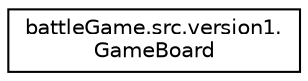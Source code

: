 digraph "Graphical Class Hierarchy"
{
  edge [fontname="Helvetica",fontsize="10",labelfontname="Helvetica",labelfontsize="10"];
  node [fontname="Helvetica",fontsize="10",shape=record];
  rankdir="LR";
  Node1 [label="battleGame.src.version1.\lGameBoard",height=0.2,width=0.4,color="black", fillcolor="white", style="filled",URL="$classbattleGame_1_1src_1_1version1_1_1GameBoard.html"];
}
